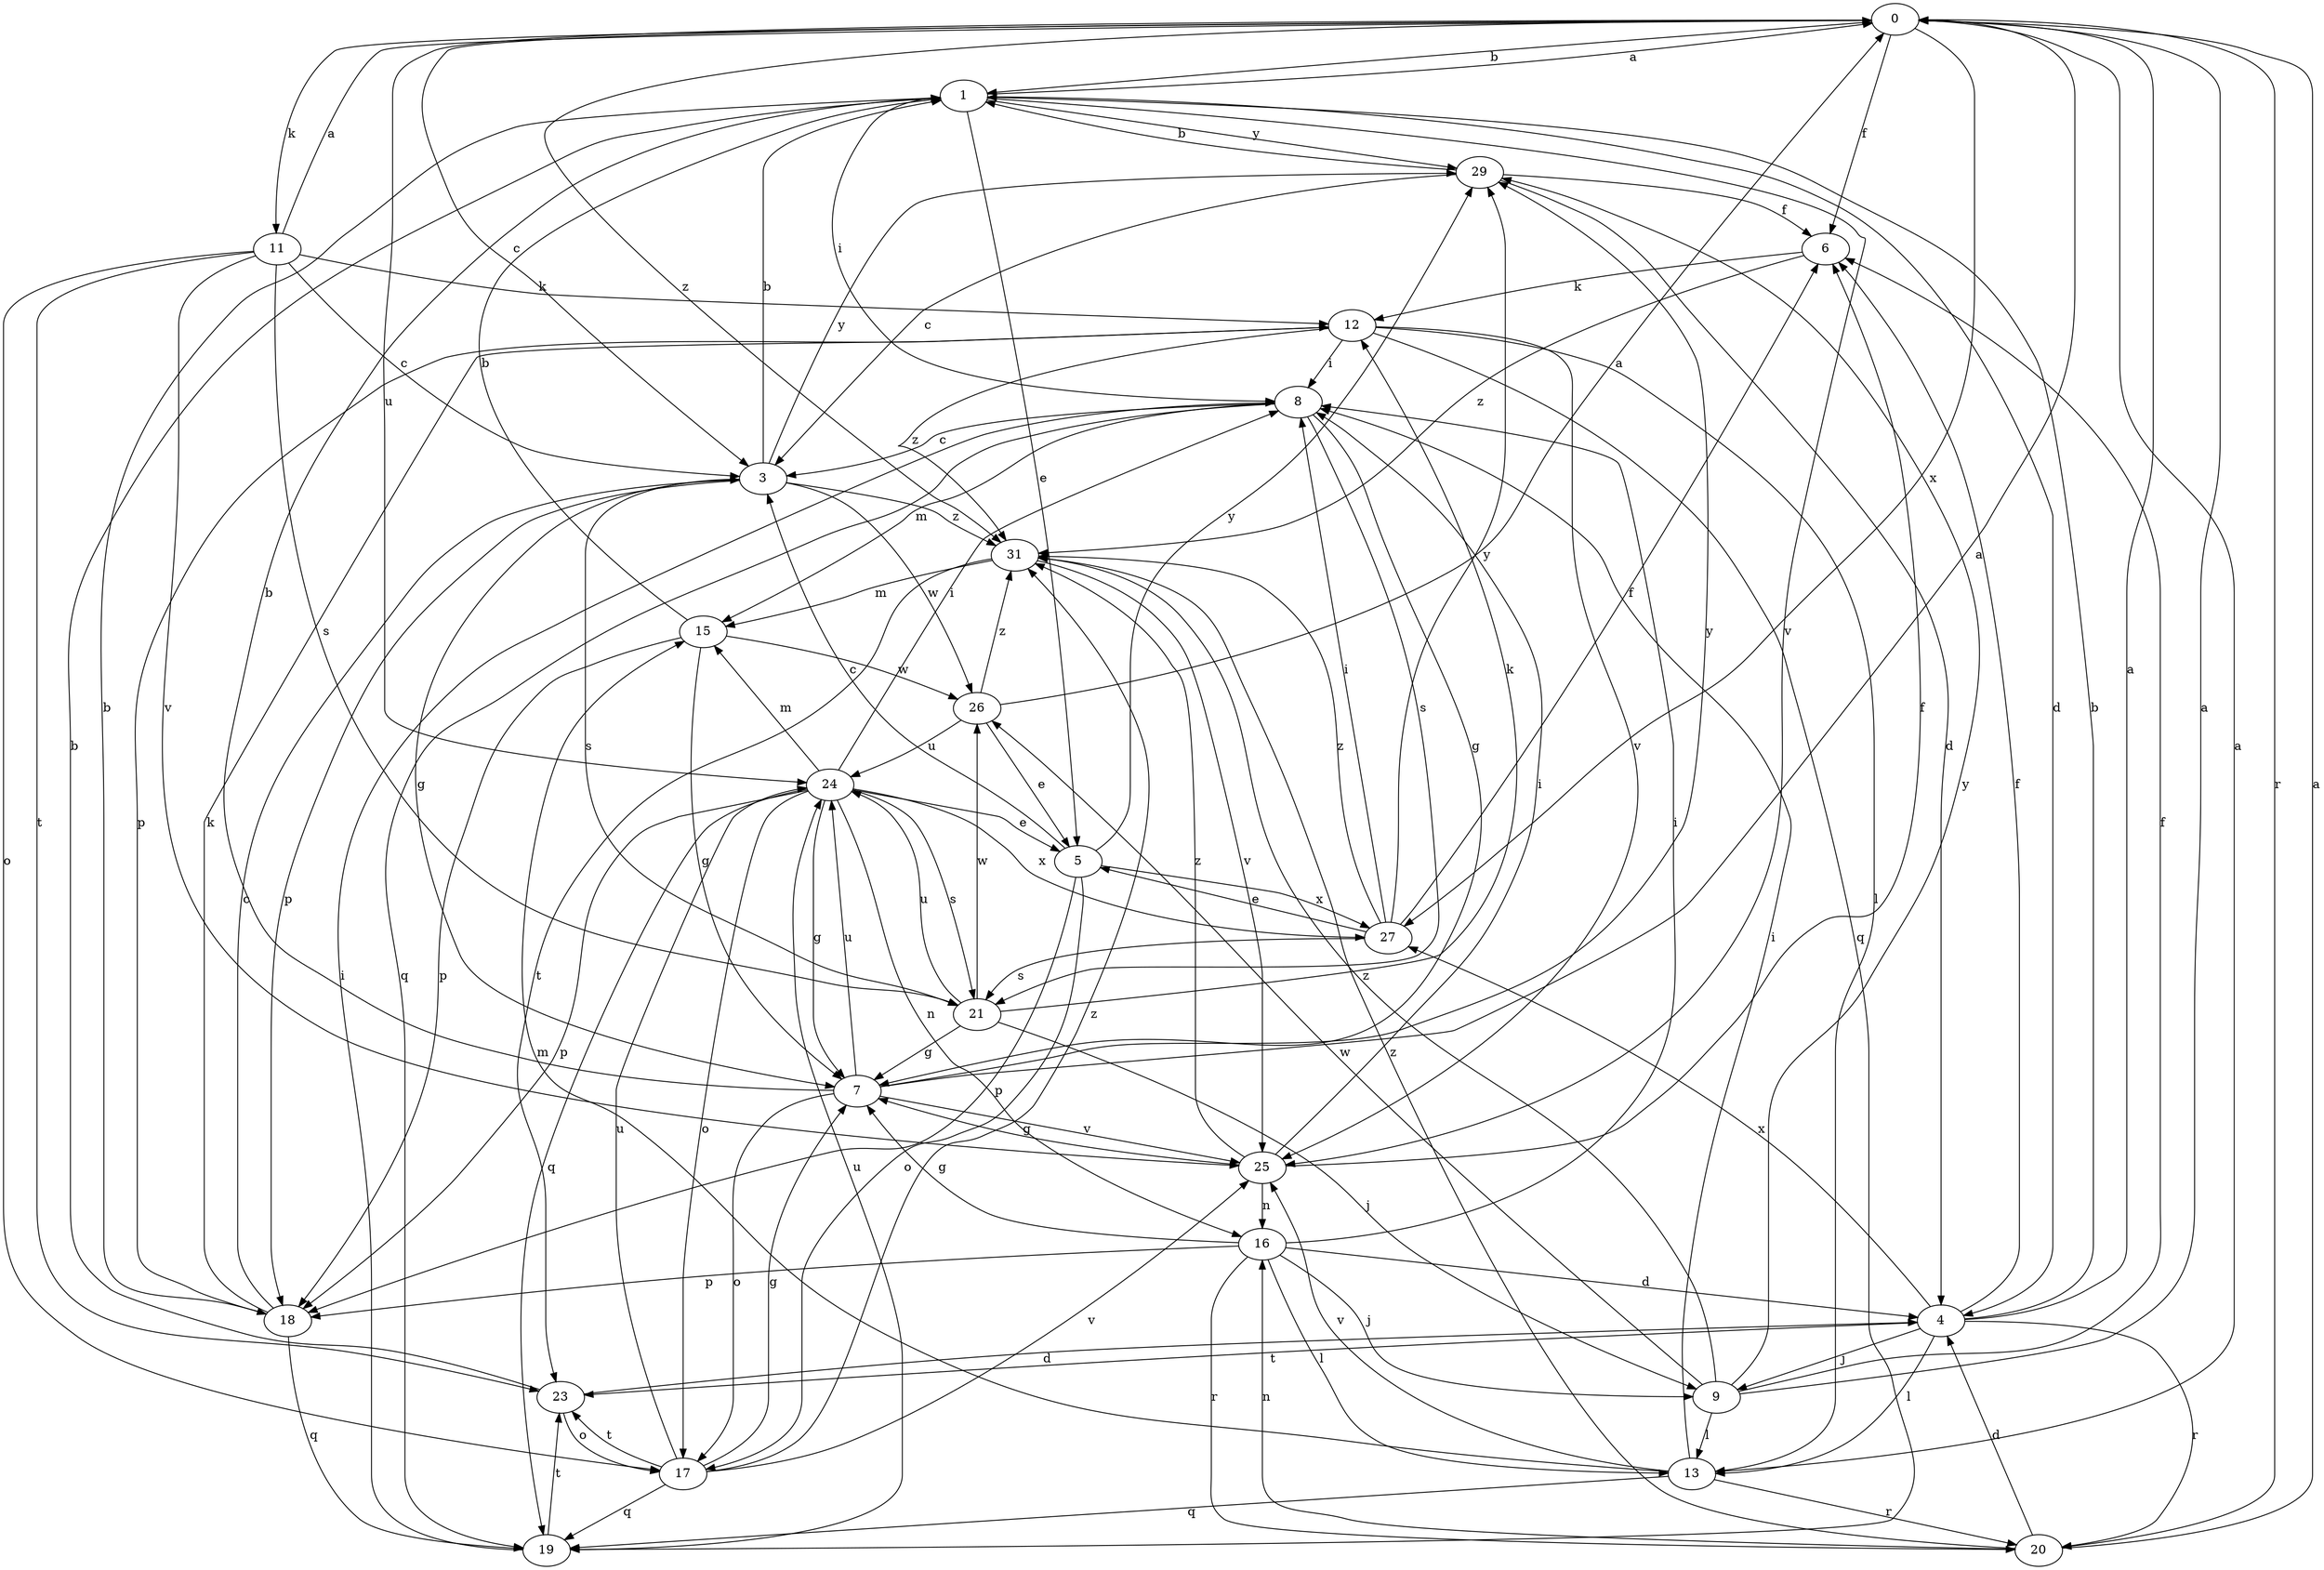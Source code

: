 strict digraph  {
0;
1;
3;
4;
5;
6;
7;
8;
9;
11;
12;
13;
15;
16;
17;
18;
19;
20;
21;
23;
24;
25;
26;
27;
29;
31;
0 -> 1  [label=b];
0 -> 3  [label=c];
0 -> 6  [label=f];
0 -> 11  [label=k];
0 -> 20  [label=r];
0 -> 24  [label=u];
0 -> 27  [label=x];
0 -> 31  [label=z];
1 -> 0  [label=a];
1 -> 4  [label=d];
1 -> 5  [label=e];
1 -> 8  [label=i];
1 -> 25  [label=v];
1 -> 29  [label=y];
3 -> 1  [label=b];
3 -> 7  [label=g];
3 -> 18  [label=p];
3 -> 21  [label=s];
3 -> 26  [label=w];
3 -> 29  [label=y];
3 -> 31  [label=z];
4 -> 0  [label=a];
4 -> 1  [label=b];
4 -> 6  [label=f];
4 -> 9  [label=j];
4 -> 13  [label=l];
4 -> 20  [label=r];
4 -> 23  [label=t];
4 -> 27  [label=x];
5 -> 3  [label=c];
5 -> 17  [label=o];
5 -> 18  [label=p];
5 -> 27  [label=x];
5 -> 29  [label=y];
6 -> 12  [label=k];
6 -> 31  [label=z];
7 -> 0  [label=a];
7 -> 1  [label=b];
7 -> 17  [label=o];
7 -> 24  [label=u];
7 -> 25  [label=v];
7 -> 29  [label=y];
8 -> 3  [label=c];
8 -> 7  [label=g];
8 -> 15  [label=m];
8 -> 19  [label=q];
8 -> 21  [label=s];
9 -> 0  [label=a];
9 -> 6  [label=f];
9 -> 13  [label=l];
9 -> 26  [label=w];
9 -> 29  [label=y];
9 -> 31  [label=z];
11 -> 0  [label=a];
11 -> 3  [label=c];
11 -> 12  [label=k];
11 -> 17  [label=o];
11 -> 21  [label=s];
11 -> 23  [label=t];
11 -> 25  [label=v];
12 -> 8  [label=i];
12 -> 13  [label=l];
12 -> 18  [label=p];
12 -> 19  [label=q];
12 -> 25  [label=v];
12 -> 31  [label=z];
13 -> 0  [label=a];
13 -> 8  [label=i];
13 -> 15  [label=m];
13 -> 19  [label=q];
13 -> 20  [label=r];
13 -> 25  [label=v];
15 -> 1  [label=b];
15 -> 7  [label=g];
15 -> 18  [label=p];
15 -> 26  [label=w];
16 -> 4  [label=d];
16 -> 7  [label=g];
16 -> 8  [label=i];
16 -> 9  [label=j];
16 -> 13  [label=l];
16 -> 18  [label=p];
16 -> 20  [label=r];
17 -> 7  [label=g];
17 -> 19  [label=q];
17 -> 23  [label=t];
17 -> 24  [label=u];
17 -> 25  [label=v];
17 -> 31  [label=z];
18 -> 1  [label=b];
18 -> 3  [label=c];
18 -> 12  [label=k];
18 -> 19  [label=q];
19 -> 8  [label=i];
19 -> 23  [label=t];
19 -> 24  [label=u];
20 -> 0  [label=a];
20 -> 4  [label=d];
20 -> 16  [label=n];
20 -> 31  [label=z];
21 -> 7  [label=g];
21 -> 9  [label=j];
21 -> 12  [label=k];
21 -> 24  [label=u];
21 -> 26  [label=w];
23 -> 1  [label=b];
23 -> 4  [label=d];
23 -> 17  [label=o];
24 -> 5  [label=e];
24 -> 7  [label=g];
24 -> 8  [label=i];
24 -> 15  [label=m];
24 -> 16  [label=n];
24 -> 17  [label=o];
24 -> 18  [label=p];
24 -> 19  [label=q];
24 -> 21  [label=s];
24 -> 27  [label=x];
25 -> 6  [label=f];
25 -> 7  [label=g];
25 -> 8  [label=i];
25 -> 16  [label=n];
25 -> 31  [label=z];
26 -> 0  [label=a];
26 -> 5  [label=e];
26 -> 24  [label=u];
26 -> 31  [label=z];
27 -> 5  [label=e];
27 -> 6  [label=f];
27 -> 8  [label=i];
27 -> 21  [label=s];
27 -> 29  [label=y];
27 -> 31  [label=z];
29 -> 1  [label=b];
29 -> 3  [label=c];
29 -> 4  [label=d];
29 -> 6  [label=f];
31 -> 15  [label=m];
31 -> 23  [label=t];
31 -> 25  [label=v];
}
